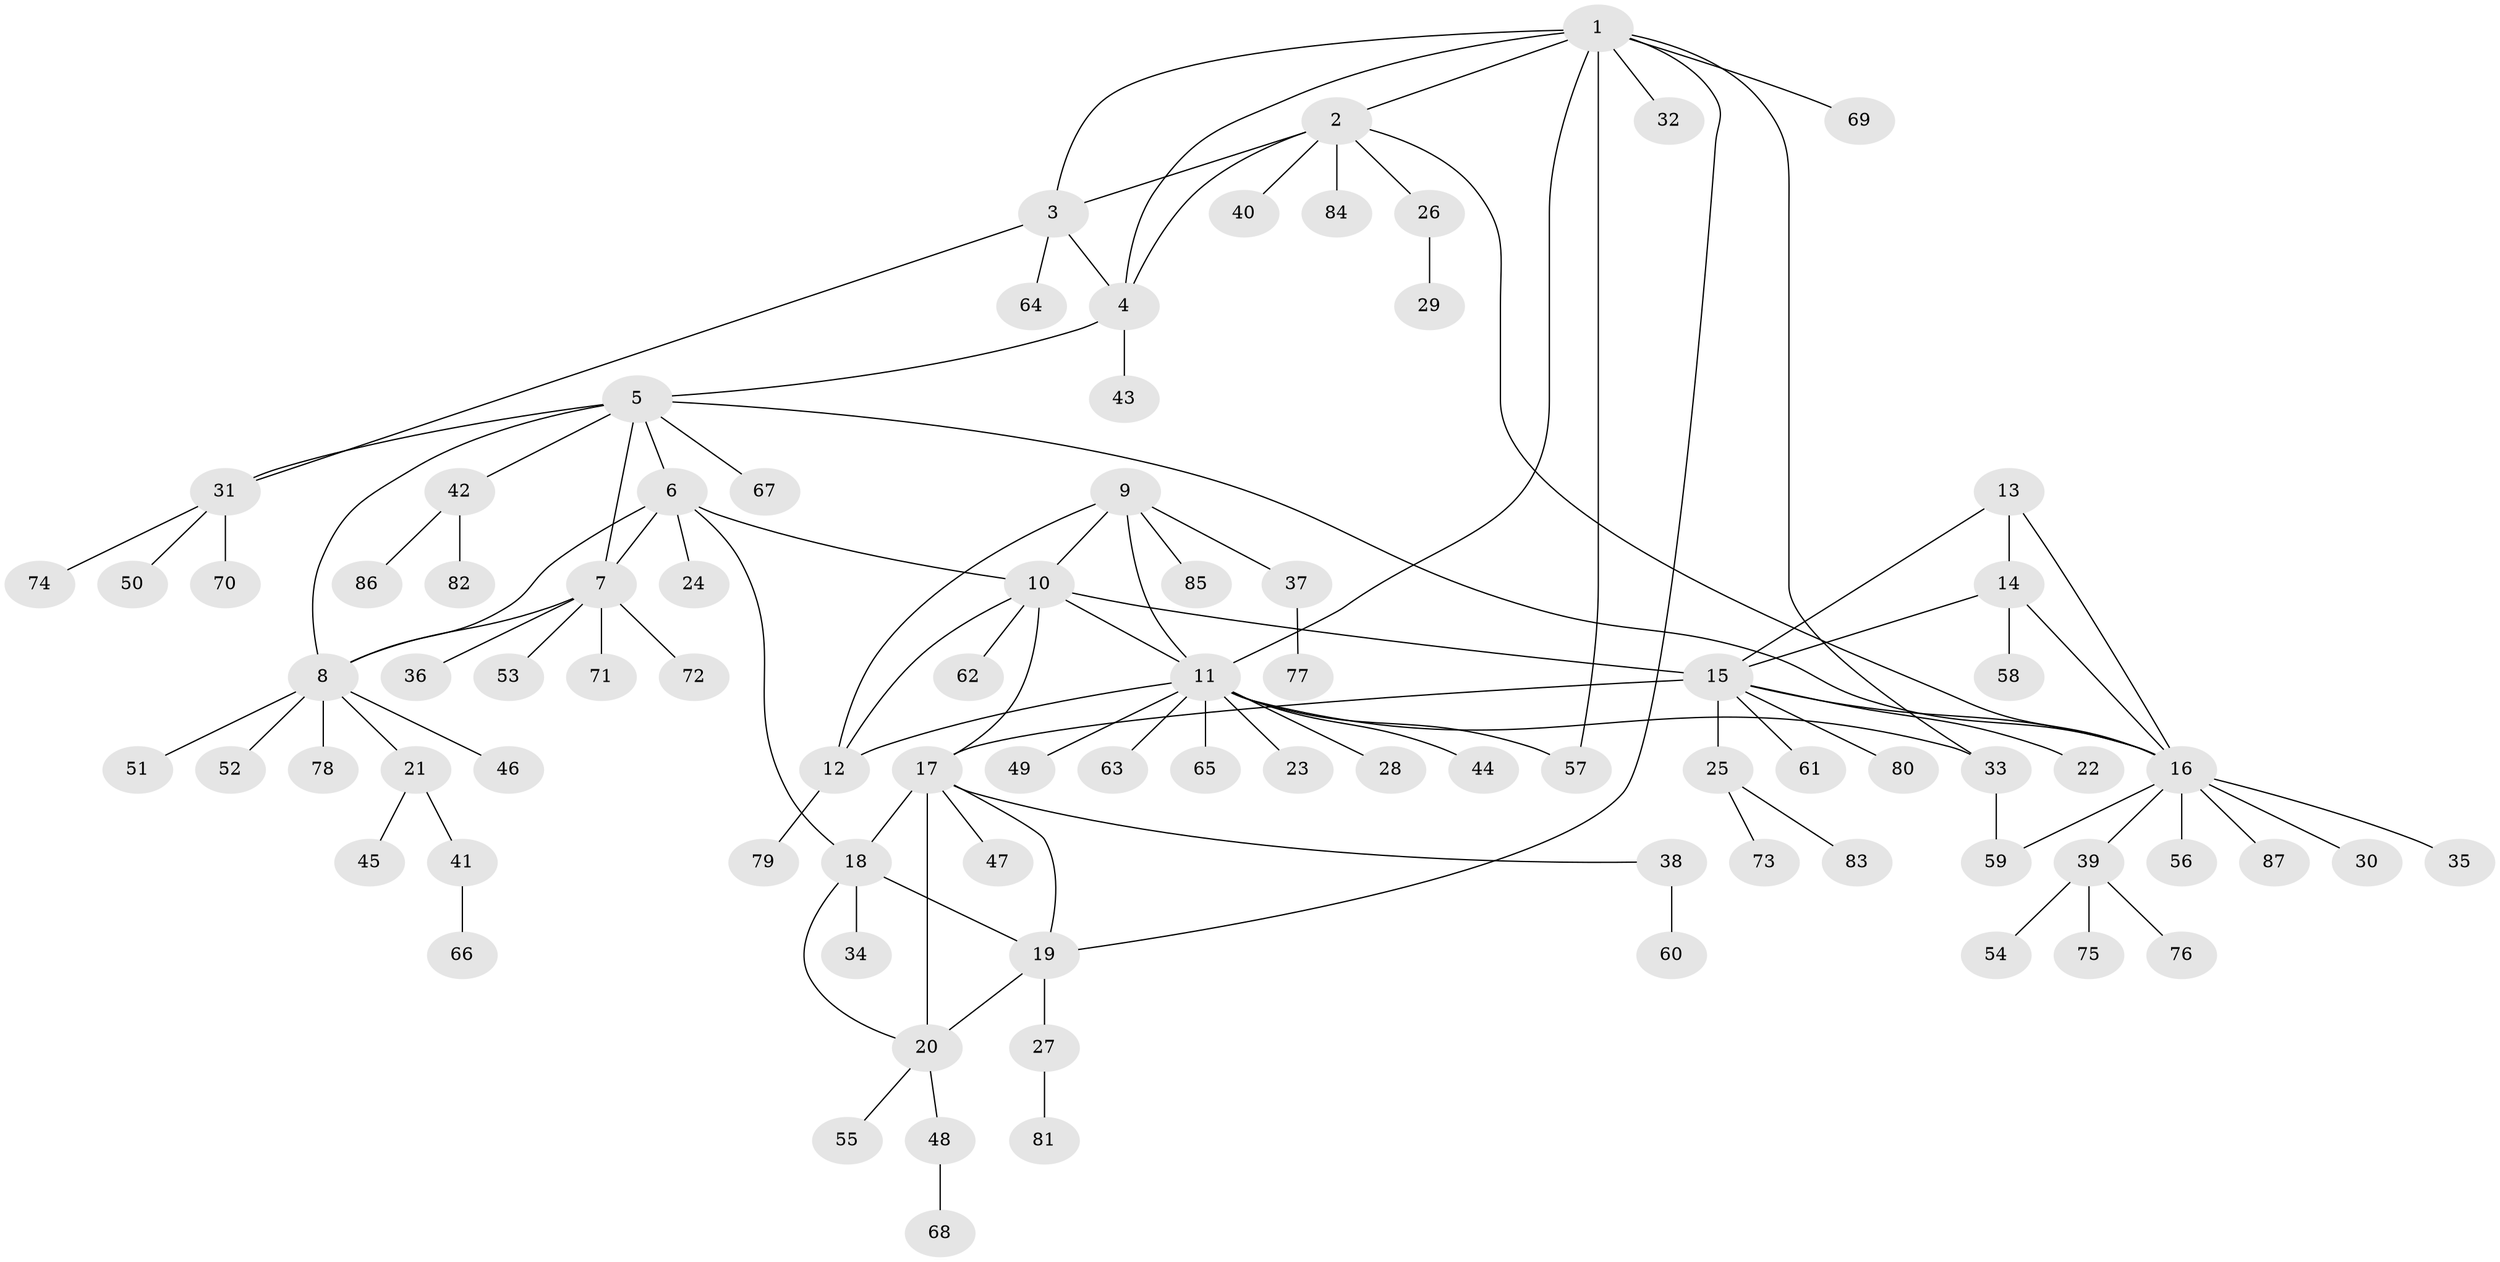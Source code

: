 // Generated by graph-tools (version 1.1) at 2025/02/03/09/25 03:02:38]
// undirected, 87 vertices, 111 edges
graph export_dot {
graph [start="1"]
  node [color=gray90,style=filled];
  1;
  2;
  3;
  4;
  5;
  6;
  7;
  8;
  9;
  10;
  11;
  12;
  13;
  14;
  15;
  16;
  17;
  18;
  19;
  20;
  21;
  22;
  23;
  24;
  25;
  26;
  27;
  28;
  29;
  30;
  31;
  32;
  33;
  34;
  35;
  36;
  37;
  38;
  39;
  40;
  41;
  42;
  43;
  44;
  45;
  46;
  47;
  48;
  49;
  50;
  51;
  52;
  53;
  54;
  55;
  56;
  57;
  58;
  59;
  60;
  61;
  62;
  63;
  64;
  65;
  66;
  67;
  68;
  69;
  70;
  71;
  72;
  73;
  74;
  75;
  76;
  77;
  78;
  79;
  80;
  81;
  82;
  83;
  84;
  85;
  86;
  87;
  1 -- 2;
  1 -- 3;
  1 -- 4;
  1 -- 11;
  1 -- 19;
  1 -- 32;
  1 -- 33;
  1 -- 57;
  1 -- 69;
  2 -- 3;
  2 -- 4;
  2 -- 16;
  2 -- 26;
  2 -- 40;
  2 -- 84;
  3 -- 4;
  3 -- 31;
  3 -- 64;
  4 -- 5;
  4 -- 43;
  5 -- 6;
  5 -- 7;
  5 -- 8;
  5 -- 16;
  5 -- 31;
  5 -- 42;
  5 -- 67;
  6 -- 7;
  6 -- 8;
  6 -- 10;
  6 -- 18;
  6 -- 24;
  7 -- 8;
  7 -- 36;
  7 -- 53;
  7 -- 71;
  7 -- 72;
  8 -- 21;
  8 -- 46;
  8 -- 51;
  8 -- 52;
  8 -- 78;
  9 -- 10;
  9 -- 11;
  9 -- 12;
  9 -- 37;
  9 -- 85;
  10 -- 11;
  10 -- 12;
  10 -- 15;
  10 -- 17;
  10 -- 62;
  11 -- 12;
  11 -- 23;
  11 -- 28;
  11 -- 33;
  11 -- 44;
  11 -- 49;
  11 -- 57;
  11 -- 63;
  11 -- 65;
  12 -- 79;
  13 -- 14;
  13 -- 15;
  13 -- 16;
  14 -- 15;
  14 -- 16;
  14 -- 58;
  15 -- 16;
  15 -- 17;
  15 -- 22;
  15 -- 25;
  15 -- 61;
  15 -- 80;
  16 -- 30;
  16 -- 35;
  16 -- 39;
  16 -- 56;
  16 -- 59;
  16 -- 87;
  17 -- 18;
  17 -- 19;
  17 -- 20;
  17 -- 38;
  17 -- 47;
  18 -- 19;
  18 -- 20;
  18 -- 34;
  19 -- 20;
  19 -- 27;
  20 -- 48;
  20 -- 55;
  21 -- 41;
  21 -- 45;
  25 -- 73;
  25 -- 83;
  26 -- 29;
  27 -- 81;
  31 -- 50;
  31 -- 70;
  31 -- 74;
  33 -- 59;
  37 -- 77;
  38 -- 60;
  39 -- 54;
  39 -- 75;
  39 -- 76;
  41 -- 66;
  42 -- 82;
  42 -- 86;
  48 -- 68;
}

